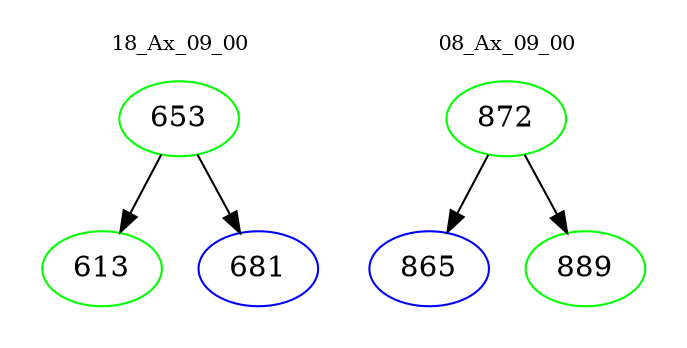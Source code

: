 digraph{
subgraph cluster_0 {
color = white
label = "18_Ax_09_00";
fontsize=10;
T0_653 [label="653", color="green"]
T0_653 -> T0_613 [color="black"]
T0_613 [label="613", color="green"]
T0_653 -> T0_681 [color="black"]
T0_681 [label="681", color="blue"]
}
subgraph cluster_1 {
color = white
label = "08_Ax_09_00";
fontsize=10;
T1_872 [label="872", color="green"]
T1_872 -> T1_865 [color="black"]
T1_865 [label="865", color="blue"]
T1_872 -> T1_889 [color="black"]
T1_889 [label="889", color="green"]
}
}
